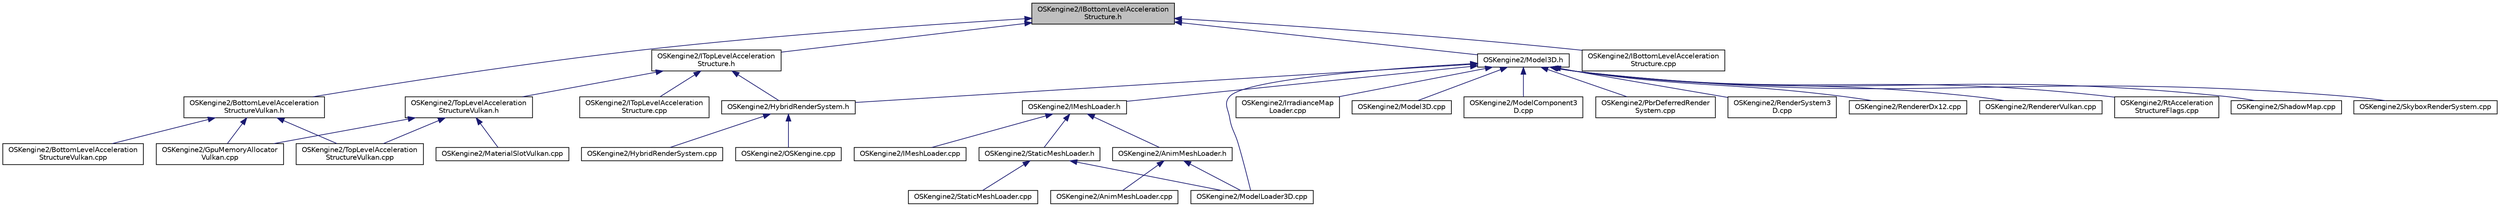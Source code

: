 digraph "OSKengine2/IBottomLevelAccelerationStructure.h"
{
 // LATEX_PDF_SIZE
  edge [fontname="Helvetica",fontsize="10",labelfontname="Helvetica",labelfontsize="10"];
  node [fontname="Helvetica",fontsize="10",shape=record];
  Node1 [label="OSKengine2/IBottomLevelAcceleration\lStructure.h",height=0.2,width=0.4,color="black", fillcolor="grey75", style="filled", fontcolor="black",tooltip=" "];
  Node1 -> Node2 [dir="back",color="midnightblue",fontsize="10",style="solid",fontname="Helvetica"];
  Node2 [label="OSKengine2/BottomLevelAcceleration\lStructureVulkan.h",height=0.2,width=0.4,color="black", fillcolor="white", style="filled",URL="$_bottom_level_acceleration_structure_vulkan_8h.html",tooltip=" "];
  Node2 -> Node3 [dir="back",color="midnightblue",fontsize="10",style="solid",fontname="Helvetica"];
  Node3 [label="OSKengine2/BottomLevelAcceleration\lStructureVulkan.cpp",height=0.2,width=0.4,color="black", fillcolor="white", style="filled",URL="$_bottom_level_acceleration_structure_vulkan_8cpp.html",tooltip=" "];
  Node2 -> Node4 [dir="back",color="midnightblue",fontsize="10",style="solid",fontname="Helvetica"];
  Node4 [label="OSKengine2/GpuMemoryAllocator\lVulkan.cpp",height=0.2,width=0.4,color="black", fillcolor="white", style="filled",URL="$_gpu_memory_allocator_vulkan_8cpp.html",tooltip=" "];
  Node2 -> Node5 [dir="back",color="midnightblue",fontsize="10",style="solid",fontname="Helvetica"];
  Node5 [label="OSKengine2/TopLevelAcceleration\lStructureVulkan.cpp",height=0.2,width=0.4,color="black", fillcolor="white", style="filled",URL="$_top_level_acceleration_structure_vulkan_8cpp.html",tooltip=" "];
  Node1 -> Node6 [dir="back",color="midnightblue",fontsize="10",style="solid",fontname="Helvetica"];
  Node6 [label="OSKengine2/IBottomLevelAcceleration\lStructure.cpp",height=0.2,width=0.4,color="black", fillcolor="white", style="filled",URL="$_i_bottom_level_acceleration_structure_8cpp.html",tooltip=" "];
  Node1 -> Node7 [dir="back",color="midnightblue",fontsize="10",style="solid",fontname="Helvetica"];
  Node7 [label="OSKengine2/ITopLevelAcceleration\lStructure.h",height=0.2,width=0.4,color="black", fillcolor="white", style="filled",URL="$_i_top_level_acceleration_structure_8h.html",tooltip=" "];
  Node7 -> Node8 [dir="back",color="midnightblue",fontsize="10",style="solid",fontname="Helvetica"];
  Node8 [label="OSKengine2/HybridRenderSystem.h",height=0.2,width=0.4,color="black", fillcolor="white", style="filled",URL="$_hybrid_render_system_8h.html",tooltip=" "];
  Node8 -> Node9 [dir="back",color="midnightblue",fontsize="10",style="solid",fontname="Helvetica"];
  Node9 [label="OSKengine2/HybridRenderSystem.cpp",height=0.2,width=0.4,color="black", fillcolor="white", style="filled",URL="$_hybrid_render_system_8cpp.html",tooltip=" "];
  Node8 -> Node10 [dir="back",color="midnightblue",fontsize="10",style="solid",fontname="Helvetica"];
  Node10 [label="OSKengine2/OSKengine.cpp",height=0.2,width=0.4,color="black", fillcolor="white", style="filled",URL="$_o_s_kengine_8cpp.html",tooltip=" "];
  Node7 -> Node11 [dir="back",color="midnightblue",fontsize="10",style="solid",fontname="Helvetica"];
  Node11 [label="OSKengine2/ITopLevelAcceleration\lStructure.cpp",height=0.2,width=0.4,color="black", fillcolor="white", style="filled",URL="$_i_top_level_acceleration_structure_8cpp.html",tooltip=" "];
  Node7 -> Node12 [dir="back",color="midnightblue",fontsize="10",style="solid",fontname="Helvetica"];
  Node12 [label="OSKengine2/TopLevelAcceleration\lStructureVulkan.h",height=0.2,width=0.4,color="black", fillcolor="white", style="filled",URL="$_top_level_acceleration_structure_vulkan_8h.html",tooltip=" "];
  Node12 -> Node4 [dir="back",color="midnightblue",fontsize="10",style="solid",fontname="Helvetica"];
  Node12 -> Node13 [dir="back",color="midnightblue",fontsize="10",style="solid",fontname="Helvetica"];
  Node13 [label="OSKengine2/MaterialSlotVulkan.cpp",height=0.2,width=0.4,color="black", fillcolor="white", style="filled",URL="$_material_slot_vulkan_8cpp.html",tooltip=" "];
  Node12 -> Node5 [dir="back",color="midnightblue",fontsize="10",style="solid",fontname="Helvetica"];
  Node1 -> Node14 [dir="back",color="midnightblue",fontsize="10",style="solid",fontname="Helvetica"];
  Node14 [label="OSKengine2/Model3D.h",height=0.2,width=0.4,color="black", fillcolor="white", style="filled",URL="$_model3_d_8h.html",tooltip=" "];
  Node14 -> Node8 [dir="back",color="midnightblue",fontsize="10",style="solid",fontname="Helvetica"];
  Node14 -> Node15 [dir="back",color="midnightblue",fontsize="10",style="solid",fontname="Helvetica"];
  Node15 [label="OSKengine2/IMeshLoader.h",height=0.2,width=0.4,color="black", fillcolor="white", style="filled",URL="$_i_mesh_loader_8h.html",tooltip=" "];
  Node15 -> Node16 [dir="back",color="midnightblue",fontsize="10",style="solid",fontname="Helvetica"];
  Node16 [label="OSKengine2/AnimMeshLoader.h",height=0.2,width=0.4,color="black", fillcolor="white", style="filled",URL="$_anim_mesh_loader_8h.html",tooltip=" "];
  Node16 -> Node17 [dir="back",color="midnightblue",fontsize="10",style="solid",fontname="Helvetica"];
  Node17 [label="OSKengine2/AnimMeshLoader.cpp",height=0.2,width=0.4,color="black", fillcolor="white", style="filled",URL="$_anim_mesh_loader_8cpp.html",tooltip=" "];
  Node16 -> Node18 [dir="back",color="midnightblue",fontsize="10",style="solid",fontname="Helvetica"];
  Node18 [label="OSKengine2/ModelLoader3D.cpp",height=0.2,width=0.4,color="black", fillcolor="white", style="filled",URL="$_model_loader3_d_8cpp.html",tooltip=" "];
  Node15 -> Node19 [dir="back",color="midnightblue",fontsize="10",style="solid",fontname="Helvetica"];
  Node19 [label="OSKengine2/IMeshLoader.cpp",height=0.2,width=0.4,color="black", fillcolor="white", style="filled",URL="$_i_mesh_loader_8cpp.html",tooltip=" "];
  Node15 -> Node20 [dir="back",color="midnightblue",fontsize="10",style="solid",fontname="Helvetica"];
  Node20 [label="OSKengine2/StaticMeshLoader.h",height=0.2,width=0.4,color="black", fillcolor="white", style="filled",URL="$_static_mesh_loader_8h.html",tooltip=" "];
  Node20 -> Node18 [dir="back",color="midnightblue",fontsize="10",style="solid",fontname="Helvetica"];
  Node20 -> Node21 [dir="back",color="midnightblue",fontsize="10",style="solid",fontname="Helvetica"];
  Node21 [label="OSKengine2/StaticMeshLoader.cpp",height=0.2,width=0.4,color="black", fillcolor="white", style="filled",URL="$_static_mesh_loader_8cpp.html",tooltip=" "];
  Node14 -> Node22 [dir="back",color="midnightblue",fontsize="10",style="solid",fontname="Helvetica"];
  Node22 [label="OSKengine2/IrradianceMap\lLoader.cpp",height=0.2,width=0.4,color="black", fillcolor="white", style="filled",URL="$_irradiance_map_loader_8cpp.html",tooltip=" "];
  Node14 -> Node23 [dir="back",color="midnightblue",fontsize="10",style="solid",fontname="Helvetica"];
  Node23 [label="OSKengine2/Model3D.cpp",height=0.2,width=0.4,color="black", fillcolor="white", style="filled",URL="$_model3_d_8cpp.html",tooltip=" "];
  Node14 -> Node24 [dir="back",color="midnightblue",fontsize="10",style="solid",fontname="Helvetica"];
  Node24 [label="OSKengine2/ModelComponent3\lD.cpp",height=0.2,width=0.4,color="black", fillcolor="white", style="filled",URL="$_model_component3_d_8cpp.html",tooltip=" "];
  Node14 -> Node18 [dir="back",color="midnightblue",fontsize="10",style="solid",fontname="Helvetica"];
  Node14 -> Node25 [dir="back",color="midnightblue",fontsize="10",style="solid",fontname="Helvetica"];
  Node25 [label="OSKengine2/PbrDeferredRender\lSystem.cpp",height=0.2,width=0.4,color="black", fillcolor="white", style="filled",URL="$_pbr_deferred_render_system_8cpp.html",tooltip=" "];
  Node14 -> Node26 [dir="back",color="midnightblue",fontsize="10",style="solid",fontname="Helvetica"];
  Node26 [label="OSKengine2/RenderSystem3\lD.cpp",height=0.2,width=0.4,color="black", fillcolor="white", style="filled",URL="$_render_system3_d_8cpp.html",tooltip=" "];
  Node14 -> Node27 [dir="back",color="midnightblue",fontsize="10",style="solid",fontname="Helvetica"];
  Node27 [label="OSKengine2/RendererDx12.cpp",height=0.2,width=0.4,color="black", fillcolor="white", style="filled",URL="$_renderer_dx12_8cpp.html",tooltip=" "];
  Node14 -> Node28 [dir="back",color="midnightblue",fontsize="10",style="solid",fontname="Helvetica"];
  Node28 [label="OSKengine2/RendererVulkan.cpp",height=0.2,width=0.4,color="black", fillcolor="white", style="filled",URL="$_renderer_vulkan_8cpp.html",tooltip=" "];
  Node14 -> Node29 [dir="back",color="midnightblue",fontsize="10",style="solid",fontname="Helvetica"];
  Node29 [label="OSKengine2/RtAcceleration\lStructureFlags.cpp",height=0.2,width=0.4,color="black", fillcolor="white", style="filled",URL="$_rt_acceleration_structure_flags_8cpp.html",tooltip=" "];
  Node14 -> Node30 [dir="back",color="midnightblue",fontsize="10",style="solid",fontname="Helvetica"];
  Node30 [label="OSKengine2/ShadowMap.cpp",height=0.2,width=0.4,color="black", fillcolor="white", style="filled",URL="$_shadow_map_8cpp.html",tooltip=" "];
  Node14 -> Node31 [dir="back",color="midnightblue",fontsize="10",style="solid",fontname="Helvetica"];
  Node31 [label="OSKengine2/SkyboxRenderSystem.cpp",height=0.2,width=0.4,color="black", fillcolor="white", style="filled",URL="$_skybox_render_system_8cpp.html",tooltip=" "];
}
